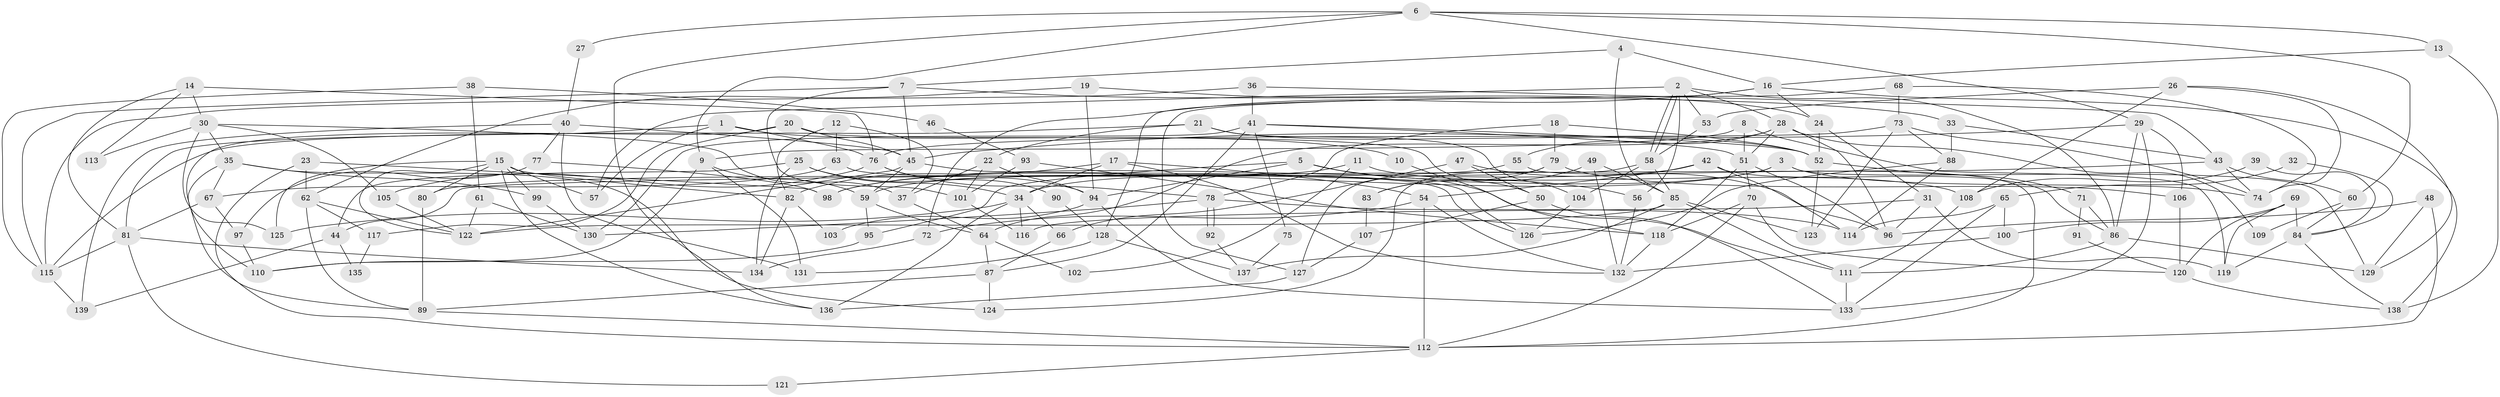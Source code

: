 // Generated by graph-tools (version 1.1) at 2025/51/03/09/25 04:51:41]
// undirected, 139 vertices, 278 edges
graph export_dot {
graph [start="1"]
  node [color=gray90,style=filled];
  1;
  2;
  3;
  4;
  5;
  6;
  7;
  8;
  9;
  10;
  11;
  12;
  13;
  14;
  15;
  16;
  17;
  18;
  19;
  20;
  21;
  22;
  23;
  24;
  25;
  26;
  27;
  28;
  29;
  30;
  31;
  32;
  33;
  34;
  35;
  36;
  37;
  38;
  39;
  40;
  41;
  42;
  43;
  44;
  45;
  46;
  47;
  48;
  49;
  50;
  51;
  52;
  53;
  54;
  55;
  56;
  57;
  58;
  59;
  60;
  61;
  62;
  63;
  64;
  65;
  66;
  67;
  68;
  69;
  70;
  71;
  72;
  73;
  74;
  75;
  76;
  77;
  78;
  79;
  80;
  81;
  82;
  83;
  84;
  85;
  86;
  87;
  88;
  89;
  90;
  91;
  92;
  93;
  94;
  95;
  96;
  97;
  98;
  99;
  100;
  101;
  102;
  103;
  104;
  105;
  106;
  107;
  108;
  109;
  110;
  111;
  112;
  113;
  114;
  115;
  116;
  117;
  118;
  119;
  120;
  121;
  122;
  123;
  124;
  125;
  126;
  127;
  128;
  129;
  130;
  131;
  132;
  133;
  134;
  135;
  136;
  137;
  138;
  139;
  1 -- 76;
  1 -- 57;
  1 -- 10;
  1 -- 81;
  2 -- 56;
  2 -- 58;
  2 -- 58;
  2 -- 28;
  2 -- 53;
  2 -- 57;
  2 -- 86;
  3 -- 34;
  3 -- 129;
  3 -- 74;
  3 -- 98;
  4 -- 16;
  4 -- 85;
  4 -- 7;
  5 -- 94;
  5 -- 111;
  5 -- 56;
  5 -- 95;
  6 -- 136;
  6 -- 9;
  6 -- 13;
  6 -- 27;
  6 -- 29;
  6 -- 60;
  7 -- 33;
  7 -- 45;
  7 -- 101;
  7 -- 115;
  8 -- 9;
  8 -- 51;
  8 -- 119;
  9 -- 59;
  9 -- 110;
  9 -- 131;
  10 -- 118;
  11 -- 59;
  11 -- 108;
  11 -- 102;
  12 -- 37;
  12 -- 63;
  12 -- 82;
  13 -- 16;
  13 -- 138;
  14 -- 81;
  14 -- 30;
  14 -- 76;
  14 -- 113;
  15 -- 122;
  15 -- 80;
  15 -- 57;
  15 -- 82;
  15 -- 99;
  15 -- 125;
  15 -- 136;
  16 -- 138;
  16 -- 72;
  16 -- 24;
  16 -- 128;
  17 -- 54;
  17 -- 82;
  17 -- 34;
  17 -- 132;
  18 -- 52;
  18 -- 78;
  18 -- 79;
  19 -- 94;
  19 -- 24;
  19 -- 62;
  20 -- 50;
  20 -- 45;
  20 -- 110;
  20 -- 117;
  21 -- 115;
  21 -- 22;
  21 -- 52;
  21 -- 104;
  22 -- 37;
  22 -- 101;
  22 -- 94;
  23 -- 98;
  23 -- 112;
  23 -- 62;
  24 -- 52;
  24 -- 31;
  25 -- 34;
  25 -- 134;
  25 -- 44;
  25 -- 94;
  26 -- 53;
  26 -- 129;
  26 -- 74;
  26 -- 108;
  27 -- 40;
  28 -- 51;
  28 -- 55;
  28 -- 64;
  28 -- 96;
  28 -- 109;
  29 -- 45;
  29 -- 86;
  29 -- 106;
  29 -- 133;
  30 -- 125;
  30 -- 35;
  30 -- 37;
  30 -- 105;
  30 -- 113;
  31 -- 119;
  31 -- 96;
  31 -- 116;
  32 -- 84;
  32 -- 65;
  33 -- 88;
  33 -- 43;
  34 -- 136;
  34 -- 66;
  34 -- 116;
  34 -- 125;
  35 -- 89;
  35 -- 99;
  35 -- 67;
  35 -- 124;
  36 -- 43;
  36 -- 115;
  36 -- 41;
  37 -- 64;
  38 -- 115;
  38 -- 61;
  38 -- 46;
  39 -- 84;
  39 -- 108;
  40 -- 139;
  40 -- 45;
  40 -- 77;
  40 -- 131;
  41 -- 51;
  41 -- 52;
  41 -- 75;
  41 -- 87;
  41 -- 130;
  42 -- 86;
  42 -- 114;
  42 -- 54;
  42 -- 98;
  43 -- 74;
  43 -- 60;
  43 -- 44;
  44 -- 135;
  44 -- 139;
  45 -- 122;
  45 -- 59;
  45 -- 126;
  46 -- 93;
  47 -- 96;
  47 -- 66;
  47 -- 50;
  48 -- 112;
  48 -- 96;
  48 -- 129;
  49 -- 132;
  49 -- 85;
  49 -- 83;
  50 -- 133;
  50 -- 107;
  51 -- 70;
  51 -- 96;
  51 -- 118;
  52 -- 71;
  52 -- 123;
  53 -- 58;
  54 -- 112;
  54 -- 72;
  54 -- 132;
  55 -- 112;
  55 -- 80;
  56 -- 132;
  58 -- 85;
  58 -- 104;
  58 -- 124;
  59 -- 64;
  59 -- 95;
  60 -- 84;
  60 -- 109;
  61 -- 122;
  61 -- 130;
  62 -- 89;
  62 -- 117;
  62 -- 122;
  63 -- 67;
  63 -- 126;
  64 -- 87;
  64 -- 102;
  65 -- 133;
  65 -- 114;
  65 -- 100;
  66 -- 87;
  67 -- 97;
  67 -- 81;
  68 -- 74;
  68 -- 73;
  68 -- 127;
  69 -- 100;
  69 -- 120;
  69 -- 84;
  69 -- 119;
  70 -- 120;
  70 -- 118;
  70 -- 112;
  71 -- 86;
  71 -- 91;
  72 -- 134;
  73 -- 74;
  73 -- 123;
  73 -- 76;
  73 -- 88;
  75 -- 137;
  76 -- 78;
  76 -- 90;
  76 -- 105;
  77 -- 98;
  77 -- 97;
  78 -- 92;
  78 -- 92;
  78 -- 114;
  78 -- 130;
  79 -- 83;
  79 -- 106;
  79 -- 127;
  80 -- 89;
  81 -- 115;
  81 -- 121;
  81 -- 134;
  82 -- 103;
  82 -- 134;
  83 -- 107;
  84 -- 119;
  84 -- 138;
  85 -- 111;
  85 -- 122;
  85 -- 123;
  85 -- 137;
  86 -- 111;
  86 -- 129;
  87 -- 124;
  87 -- 89;
  88 -- 126;
  88 -- 114;
  89 -- 112;
  90 -- 128;
  91 -- 120;
  92 -- 137;
  93 -- 101;
  93 -- 118;
  94 -- 103;
  94 -- 133;
  95 -- 110;
  97 -- 110;
  99 -- 130;
  100 -- 132;
  101 -- 116;
  104 -- 126;
  105 -- 122;
  106 -- 120;
  107 -- 127;
  108 -- 111;
  111 -- 133;
  112 -- 121;
  115 -- 139;
  117 -- 135;
  118 -- 132;
  120 -- 138;
  127 -- 136;
  128 -- 131;
  128 -- 137;
}
